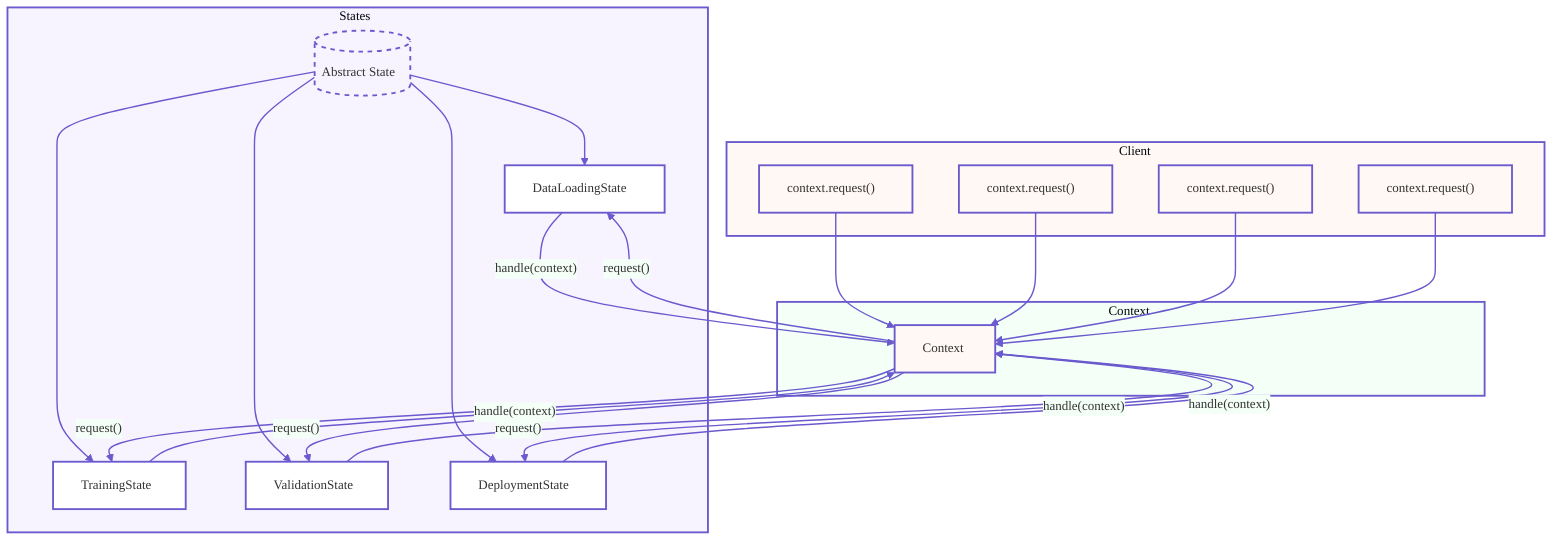 %%{init: {'theme': 'base', 'themeVariables': {
    'primaryColor': '#f8f4ff',
    'secondaryColor': '#f4fff8',
    'tertiaryColor': '#fff8f4',
    'mainBkg': '#ffffff',
    'nodeBorder': '#6a5acd',
    'clusterBkg': '#fafafa',
    'clusterBorder': '#6a5acd',
    'lineColor': '#6a5acd',
    'fontFamily': 'Helvetica, Arial, sans-serif',
    'fontSize': '14px'
}}}%%

flowchart TB
    subgraph States
        style States fill:#f8f4ff,stroke:#6a5acd,stroke-width:2px
        State[("Abstract State")]
        DLS["DataLoadingState"]
        TS["TrainingState"]
        VS["ValidationState"]
        DS["DeploymentState"]
        State --> DLS
        State --> TS
        State --> VS
        State --> DS
    end

    subgraph Context
        style Context fill:#f4fff8,stroke:#6a5acd,stroke-width:2px
        CT["Context"]
        DLS -->|"handle(context)"| CT
        TS -->|"handle(context)"| CT
        VS -->|"handle(context)"| CT
        DS -->|"handle(context)"| CT
    end
    
    CT -->|"request()"| DLS
    CT -->|"request()"| TS
    CT -->|"request()"| VS
    CT -->|"request()"| DS

    subgraph Client
        style Client fill:#fff8f4,stroke:#6a5acd,stroke-width:2px
        ClientCall1["context.request()"]
        ClientCall2["context.request()"]
        ClientCall3["context.request()"]
        ClientCall4["context.request()"]
        ClientCall1 --> CT
        ClientCall2 --> CT
        ClientCall3 --> CT
        ClientCall4 --> CT
    end

    classDef abstract fill:#f8f4ff,stroke:#6a5acd,stroke-width:2px,stroke-dasharray: 5 5
    classDef concrete fill:#ffffff,stroke:#6a5acd,stroke-width:2px
    classDef process fill:#fff8f4,stroke:#6a5acd,stroke-width:2px

    class State abstract
    class DLS,TS,VS,DS concrete
    class CT process
    class ClientCall1,ClientCall2,ClientCall3,ClientCall4 process

    linkStyle default stroke:#6a5acd,stroke-width:1.5px